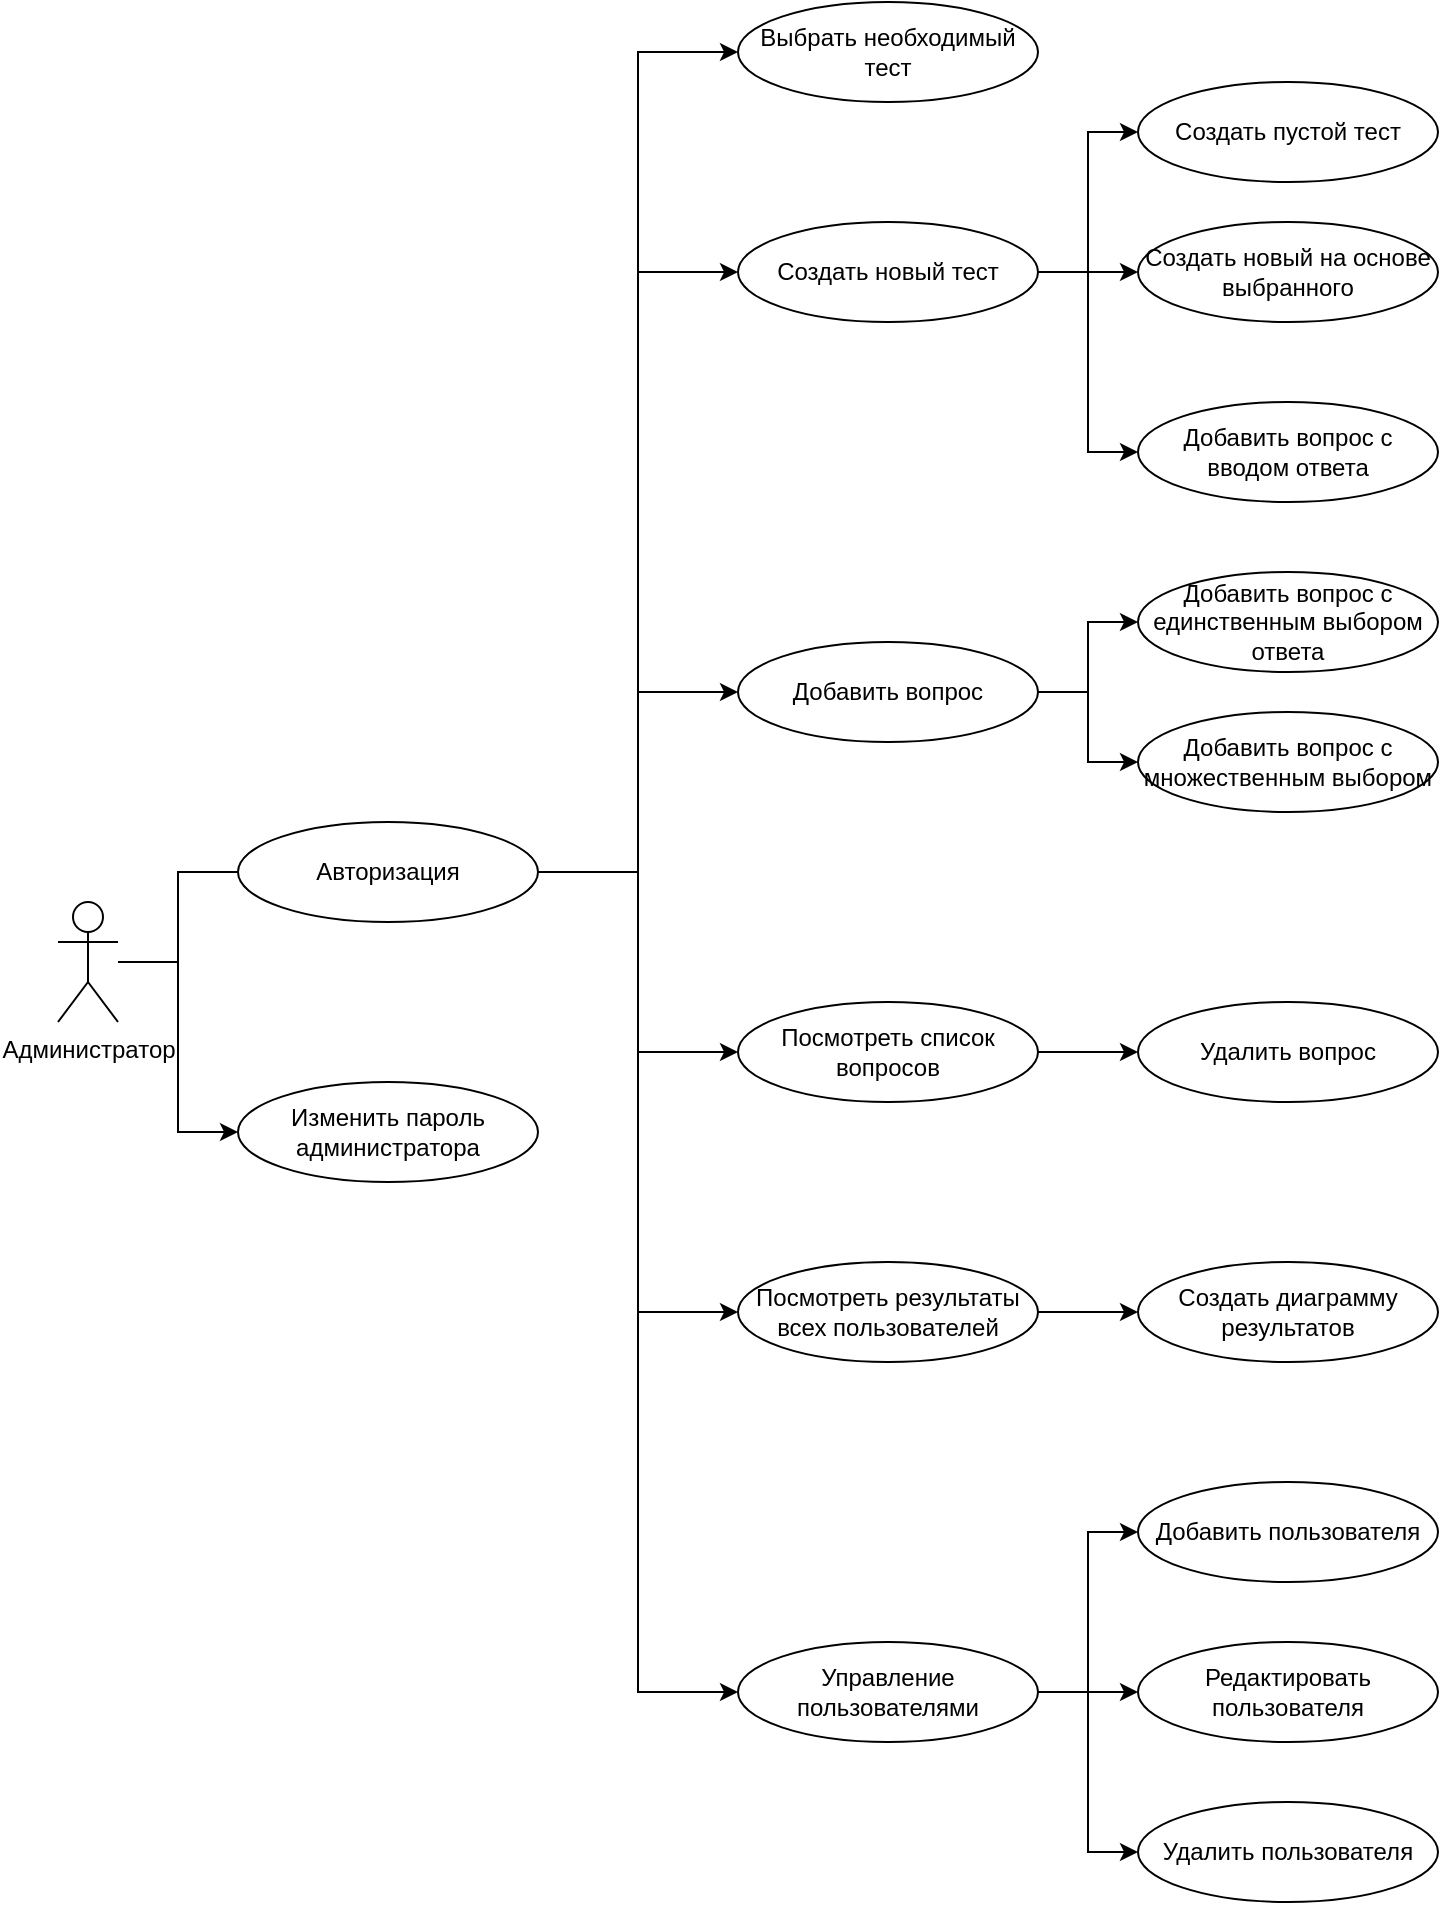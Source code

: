 <mxfile version="27.0.1">
  <diagram name="Страница — 1" id="G6iAlGiieaQJDj8enInr">
    <mxGraphModel dx="1954" dy="1260" grid="1" gridSize="10" guides="1" tooltips="1" connect="1" arrows="1" fold="1" page="0" pageScale="1" pageWidth="827" pageHeight="1169" math="0" shadow="0">
      <root>
        <mxCell id="0" />
        <mxCell id="1" parent="0" />
        <mxCell id="gXZLADgQf5jywKPLBtd9-36" value="" style="edgeStyle=orthogonalEdgeStyle;rounded=0;orthogonalLoop=1;jettySize=auto;html=1;endArrow=none;startFill=0;" edge="1" parent="1" source="gXZLADgQf5jywKPLBtd9-1" target="gXZLADgQf5jywKPLBtd9-18">
          <mxGeometry relative="1" as="geometry" />
        </mxCell>
        <mxCell id="gXZLADgQf5jywKPLBtd9-39" style="edgeStyle=orthogonalEdgeStyle;rounded=0;orthogonalLoop=1;jettySize=auto;html=1;entryX=0;entryY=0.5;entryDx=0;entryDy=0;" edge="1" parent="1" source="gXZLADgQf5jywKPLBtd9-1" target="gXZLADgQf5jywKPLBtd9-19">
          <mxGeometry relative="1" as="geometry" />
        </mxCell>
        <mxCell id="gXZLADgQf5jywKPLBtd9-1" value="Администратор" style="shape=umlActor;verticalLabelPosition=bottom;verticalAlign=top;html=1;outlineConnect=0;" vertex="1" parent="1">
          <mxGeometry x="-310" y="290" width="30" height="60" as="geometry" />
        </mxCell>
        <mxCell id="gXZLADgQf5jywKPLBtd9-40" style="edgeStyle=orthogonalEdgeStyle;rounded=0;orthogonalLoop=1;jettySize=auto;html=1;entryX=0;entryY=0.5;entryDx=0;entryDy=0;" edge="1" parent="1" source="gXZLADgQf5jywKPLBtd9-18" target="gXZLADgQf5jywKPLBtd9-21">
          <mxGeometry relative="1" as="geometry" />
        </mxCell>
        <mxCell id="gXZLADgQf5jywKPLBtd9-41" style="edgeStyle=orthogonalEdgeStyle;rounded=0;orthogonalLoop=1;jettySize=auto;html=1;exitX=1;exitY=0.5;exitDx=0;exitDy=0;entryX=0;entryY=0.5;entryDx=0;entryDy=0;" edge="1" parent="1" source="gXZLADgQf5jywKPLBtd9-18" target="gXZLADgQf5jywKPLBtd9-20">
          <mxGeometry relative="1" as="geometry" />
        </mxCell>
        <mxCell id="gXZLADgQf5jywKPLBtd9-42" style="edgeStyle=orthogonalEdgeStyle;rounded=0;orthogonalLoop=1;jettySize=auto;html=1;exitX=1;exitY=0.5;exitDx=0;exitDy=0;entryX=0;entryY=0.5;entryDx=0;entryDy=0;" edge="1" parent="1" source="gXZLADgQf5jywKPLBtd9-18" target="gXZLADgQf5jywKPLBtd9-24">
          <mxGeometry relative="1" as="geometry" />
        </mxCell>
        <mxCell id="gXZLADgQf5jywKPLBtd9-43" style="edgeStyle=orthogonalEdgeStyle;rounded=0;orthogonalLoop=1;jettySize=auto;html=1;entryX=0;entryY=0.5;entryDx=0;entryDy=0;" edge="1" parent="1" source="gXZLADgQf5jywKPLBtd9-18" target="gXZLADgQf5jywKPLBtd9-28">
          <mxGeometry relative="1" as="geometry" />
        </mxCell>
        <mxCell id="gXZLADgQf5jywKPLBtd9-44" style="edgeStyle=orthogonalEdgeStyle;rounded=0;orthogonalLoop=1;jettySize=auto;html=1;entryX=0;entryY=0.5;entryDx=0;entryDy=0;" edge="1" parent="1" source="gXZLADgQf5jywKPLBtd9-18" target="gXZLADgQf5jywKPLBtd9-30">
          <mxGeometry relative="1" as="geometry" />
        </mxCell>
        <mxCell id="gXZLADgQf5jywKPLBtd9-45" style="edgeStyle=orthogonalEdgeStyle;rounded=0;orthogonalLoop=1;jettySize=auto;html=1;entryX=0;entryY=0.5;entryDx=0;entryDy=0;" edge="1" parent="1" source="gXZLADgQf5jywKPLBtd9-18" target="gXZLADgQf5jywKPLBtd9-31">
          <mxGeometry relative="1" as="geometry" />
        </mxCell>
        <mxCell id="gXZLADgQf5jywKPLBtd9-18" value="Авторизация" style="ellipse;whiteSpace=wrap;html=1;connectable=1;allowArrows=1;" vertex="1" parent="1">
          <mxGeometry x="-220" y="250" width="150" height="50" as="geometry" />
        </mxCell>
        <mxCell id="gXZLADgQf5jywKPLBtd9-19" value="Изменить пароль администратора" style="ellipse;whiteSpace=wrap;html=1;" vertex="1" parent="1">
          <mxGeometry x="-220" y="380" width="150" height="50" as="geometry" />
        </mxCell>
        <mxCell id="gXZLADgQf5jywKPLBtd9-20" value="Выбрать необходимый тест" style="ellipse;whiteSpace=wrap;html=1;" vertex="1" parent="1">
          <mxGeometry x="30" y="-160" width="150" height="50" as="geometry" />
        </mxCell>
        <mxCell id="gXZLADgQf5jywKPLBtd9-46" style="edgeStyle=orthogonalEdgeStyle;rounded=0;orthogonalLoop=1;jettySize=auto;html=1;entryX=0;entryY=0.5;entryDx=0;entryDy=0;" edge="1" parent="1" source="gXZLADgQf5jywKPLBtd9-21" target="gXZLADgQf5jywKPLBtd9-22">
          <mxGeometry relative="1" as="geometry" />
        </mxCell>
        <mxCell id="gXZLADgQf5jywKPLBtd9-47" style="edgeStyle=orthogonalEdgeStyle;rounded=0;orthogonalLoop=1;jettySize=auto;html=1;entryX=0;entryY=0.5;entryDx=0;entryDy=0;" edge="1" parent="1" source="gXZLADgQf5jywKPLBtd9-21" target="gXZLADgQf5jywKPLBtd9-23">
          <mxGeometry relative="1" as="geometry" />
        </mxCell>
        <mxCell id="gXZLADgQf5jywKPLBtd9-48" style="edgeStyle=orthogonalEdgeStyle;rounded=0;orthogonalLoop=1;jettySize=auto;html=1;entryX=0;entryY=0.5;entryDx=0;entryDy=0;" edge="1" parent="1" source="gXZLADgQf5jywKPLBtd9-21" target="gXZLADgQf5jywKPLBtd9-25">
          <mxGeometry relative="1" as="geometry" />
        </mxCell>
        <mxCell id="gXZLADgQf5jywKPLBtd9-21" value="Создать новый тест" style="ellipse;whiteSpace=wrap;html=1;" vertex="1" parent="1">
          <mxGeometry x="30" y="-50" width="150" height="50" as="geometry" />
        </mxCell>
        <mxCell id="gXZLADgQf5jywKPLBtd9-22" value="Создать пустой тест" style="ellipse;whiteSpace=wrap;html=1;" vertex="1" parent="1">
          <mxGeometry x="230" y="-120" width="150" height="50" as="geometry" />
        </mxCell>
        <mxCell id="gXZLADgQf5jywKPLBtd9-23" value="Создать новый на основе выбранного" style="ellipse;whiteSpace=wrap;html=1;" vertex="1" parent="1">
          <mxGeometry x="230" y="-50" width="150" height="50" as="geometry" />
        </mxCell>
        <mxCell id="gXZLADgQf5jywKPLBtd9-49" style="edgeStyle=orthogonalEdgeStyle;rounded=0;orthogonalLoop=1;jettySize=auto;html=1;entryX=0;entryY=0.5;entryDx=0;entryDy=0;" edge="1" parent="1" source="gXZLADgQf5jywKPLBtd9-24" target="gXZLADgQf5jywKPLBtd9-26">
          <mxGeometry relative="1" as="geometry" />
        </mxCell>
        <mxCell id="gXZLADgQf5jywKPLBtd9-50" style="edgeStyle=orthogonalEdgeStyle;rounded=0;orthogonalLoop=1;jettySize=auto;html=1;entryX=0;entryY=0.5;entryDx=0;entryDy=0;" edge="1" parent="1" source="gXZLADgQf5jywKPLBtd9-24" target="gXZLADgQf5jywKPLBtd9-27">
          <mxGeometry relative="1" as="geometry" />
        </mxCell>
        <mxCell id="gXZLADgQf5jywKPLBtd9-24" value="Добавить вопрос" style="ellipse;whiteSpace=wrap;html=1;" vertex="1" parent="1">
          <mxGeometry x="30" y="160" width="150" height="50" as="geometry" />
        </mxCell>
        <mxCell id="gXZLADgQf5jywKPLBtd9-25" value="Добавить вопрос с вводом ответа" style="ellipse;whiteSpace=wrap;html=1;" vertex="1" parent="1">
          <mxGeometry x="230" y="40" width="150" height="50" as="geometry" />
        </mxCell>
        <mxCell id="gXZLADgQf5jywKPLBtd9-26" value="Добавить вопрос с единственным выбором ответа" style="ellipse;whiteSpace=wrap;html=1;" vertex="1" parent="1">
          <mxGeometry x="230" y="125" width="150" height="50" as="geometry" />
        </mxCell>
        <mxCell id="gXZLADgQf5jywKPLBtd9-27" value="Добавить вопрос с множественным выбором" style="ellipse;whiteSpace=wrap;html=1;" vertex="1" parent="1">
          <mxGeometry x="230" y="195" width="150" height="50" as="geometry" />
        </mxCell>
        <mxCell id="gXZLADgQf5jywKPLBtd9-51" style="edgeStyle=orthogonalEdgeStyle;rounded=0;orthogonalLoop=1;jettySize=auto;html=1;entryX=0;entryY=0.5;entryDx=0;entryDy=0;" edge="1" parent="1" source="gXZLADgQf5jywKPLBtd9-28" target="gXZLADgQf5jywKPLBtd9-29">
          <mxGeometry relative="1" as="geometry" />
        </mxCell>
        <mxCell id="gXZLADgQf5jywKPLBtd9-28" value="Посмотреть список вопросов" style="ellipse;whiteSpace=wrap;html=1;" vertex="1" parent="1">
          <mxGeometry x="30" y="340" width="150" height="50" as="geometry" />
        </mxCell>
        <mxCell id="gXZLADgQf5jywKPLBtd9-29" value="Удалить вопрос" style="ellipse;whiteSpace=wrap;html=1;" vertex="1" parent="1">
          <mxGeometry x="230" y="340" width="150" height="50" as="geometry" />
        </mxCell>
        <mxCell id="gXZLADgQf5jywKPLBtd9-52" style="edgeStyle=orthogonalEdgeStyle;rounded=0;orthogonalLoop=1;jettySize=auto;html=1;entryX=0;entryY=0.5;entryDx=0;entryDy=0;" edge="1" parent="1" source="gXZLADgQf5jywKPLBtd9-30" target="gXZLADgQf5jywKPLBtd9-32">
          <mxGeometry relative="1" as="geometry" />
        </mxCell>
        <mxCell id="gXZLADgQf5jywKPLBtd9-30" value="Посмотреть результаты всех пользователей" style="ellipse;whiteSpace=wrap;html=1;" vertex="1" parent="1">
          <mxGeometry x="30" y="470" width="150" height="50" as="geometry" />
        </mxCell>
        <mxCell id="gXZLADgQf5jywKPLBtd9-53" style="edgeStyle=orthogonalEdgeStyle;rounded=0;orthogonalLoop=1;jettySize=auto;html=1;entryX=0;entryY=0.5;entryDx=0;entryDy=0;" edge="1" parent="1" source="gXZLADgQf5jywKPLBtd9-31" target="gXZLADgQf5jywKPLBtd9-33">
          <mxGeometry relative="1" as="geometry" />
        </mxCell>
        <mxCell id="gXZLADgQf5jywKPLBtd9-54" style="edgeStyle=orthogonalEdgeStyle;rounded=0;orthogonalLoop=1;jettySize=auto;html=1;entryX=0;entryY=0.5;entryDx=0;entryDy=0;" edge="1" parent="1" source="gXZLADgQf5jywKPLBtd9-31" target="gXZLADgQf5jywKPLBtd9-34">
          <mxGeometry relative="1" as="geometry" />
        </mxCell>
        <mxCell id="gXZLADgQf5jywKPLBtd9-55" style="edgeStyle=orthogonalEdgeStyle;rounded=0;orthogonalLoop=1;jettySize=auto;html=1;entryX=0;entryY=0.5;entryDx=0;entryDy=0;" edge="1" parent="1" source="gXZLADgQf5jywKPLBtd9-31" target="gXZLADgQf5jywKPLBtd9-35">
          <mxGeometry relative="1" as="geometry" />
        </mxCell>
        <mxCell id="gXZLADgQf5jywKPLBtd9-31" value="Управление пользователями" style="ellipse;whiteSpace=wrap;html=1;" vertex="1" parent="1">
          <mxGeometry x="30" y="660" width="150" height="50" as="geometry" />
        </mxCell>
        <mxCell id="gXZLADgQf5jywKPLBtd9-32" value="Создать диаграмму результатов" style="ellipse;whiteSpace=wrap;html=1;" vertex="1" parent="1">
          <mxGeometry x="230" y="470" width="150" height="50" as="geometry" />
        </mxCell>
        <mxCell id="gXZLADgQf5jywKPLBtd9-33" value="Добавить пользователя" style="ellipse;whiteSpace=wrap;html=1;" vertex="1" parent="1">
          <mxGeometry x="230" y="580" width="150" height="50" as="geometry" />
        </mxCell>
        <mxCell id="gXZLADgQf5jywKPLBtd9-34" value="Редактировать пользователя" style="ellipse;whiteSpace=wrap;html=1;" vertex="1" parent="1">
          <mxGeometry x="230" y="660" width="150" height="50" as="geometry" />
        </mxCell>
        <mxCell id="gXZLADgQf5jywKPLBtd9-35" value="Удалить пользователя" style="ellipse;whiteSpace=wrap;html=1;" vertex="1" parent="1">
          <mxGeometry x="230" y="740" width="150" height="50" as="geometry" />
        </mxCell>
      </root>
    </mxGraphModel>
  </diagram>
</mxfile>
